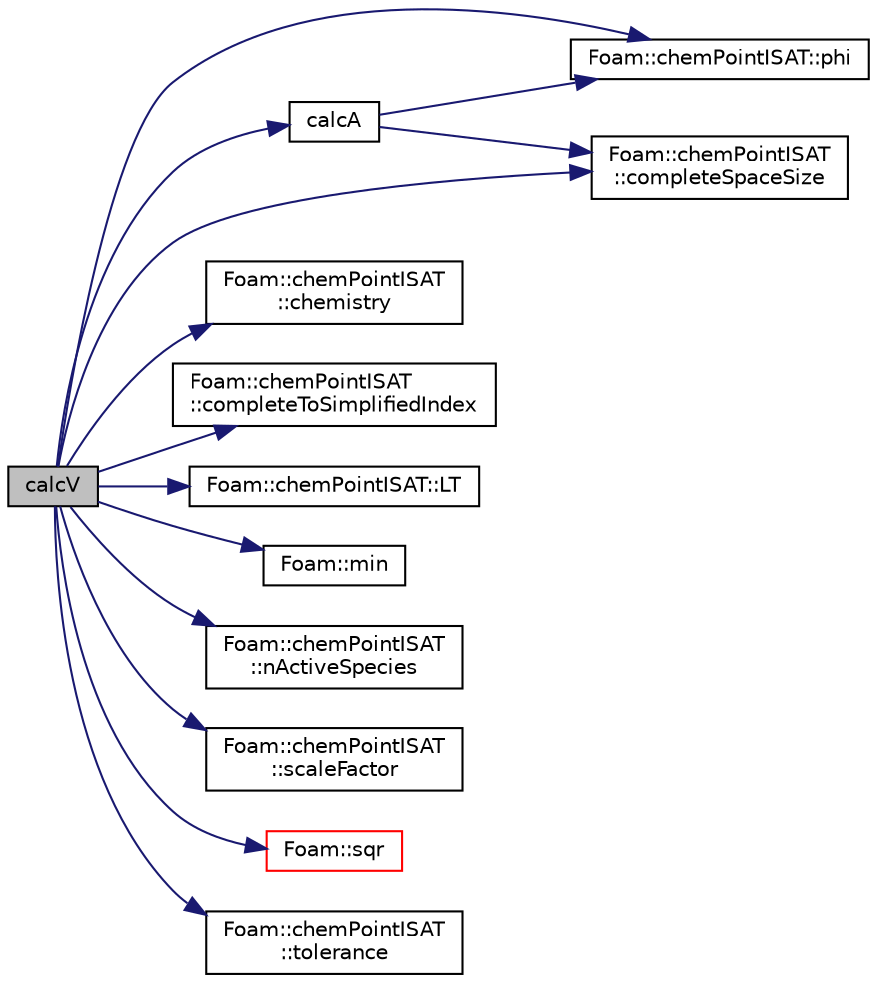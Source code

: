 digraph "calcV"
{
  bgcolor="transparent";
  edge [fontname="Helvetica",fontsize="10",labelfontname="Helvetica",labelfontsize="10"];
  node [fontname="Helvetica",fontsize="10",shape=record];
  rankdir="LR";
  Node23 [label="calcV",height=0.2,width=0.4,color="black", fillcolor="grey75", style="filled", fontcolor="black"];
  Node23 -> Node24 [color="midnightblue",fontsize="10",style="solid",fontname="Helvetica"];
  Node24 [label="calcA",height=0.2,width=0.4,color="black",URL="$a31117.html#a9a2278bd7910f118118bf0fe02c70bd6",tooltip="Compute a the product v^T.phih, with phih = (phi0 + phiq)/2. "];
  Node24 -> Node25 [color="midnightblue",fontsize="10",style="solid",fontname="Helvetica"];
  Node25 [label="Foam::chemPointISAT::phi",height=0.2,width=0.4,color="black",URL="$a31125.html#aa836198e00bf0c0f87235d9b9f4bf5cb"];
  Node24 -> Node26 [color="midnightblue",fontsize="10",style="solid",fontname="Helvetica"];
  Node26 [label="Foam::chemPointISAT\l::completeSpaceSize",height=0.2,width=0.4,color="black",URL="$a31125.html#a0d34126e293267bafd2925286cbe83c6"];
  Node23 -> Node27 [color="midnightblue",fontsize="10",style="solid",fontname="Helvetica"];
  Node27 [label="Foam::chemPointISAT\l::chemistry",height=0.2,width=0.4,color="black",URL="$a31125.html#ab0b8dfc62e59b129ae446c0dff369236",tooltip="Access to the TDACChemistryModel. "];
  Node23 -> Node26 [color="midnightblue",fontsize="10",style="solid",fontname="Helvetica"];
  Node23 -> Node28 [color="midnightblue",fontsize="10",style="solid",fontname="Helvetica"];
  Node28 [label="Foam::chemPointISAT\l::completeToSimplifiedIndex",height=0.2,width=0.4,color="black",URL="$a31125.html#ae3ee4c0772a23ef0ce37692013e2b063"];
  Node23 -> Node29 [color="midnightblue",fontsize="10",style="solid",fontname="Helvetica"];
  Node29 [label="Foam::chemPointISAT::LT",height=0.2,width=0.4,color="black",URL="$a31125.html#a0bfb96cf1a16b161c1307cf36863e8b3"];
  Node23 -> Node30 [color="midnightblue",fontsize="10",style="solid",fontname="Helvetica"];
  Node30 [label="Foam::min",height=0.2,width=0.4,color="black",URL="$a21851.html#a253e112ad2d56d96230ff39ea7f442dc"];
  Node23 -> Node31 [color="midnightblue",fontsize="10",style="solid",fontname="Helvetica"];
  Node31 [label="Foam::chemPointISAT\l::nActiveSpecies",height=0.2,width=0.4,color="black",URL="$a31125.html#ab563ba74f2365a5676685a69b8486dda"];
  Node23 -> Node25 [color="midnightblue",fontsize="10",style="solid",fontname="Helvetica"];
  Node23 -> Node32 [color="midnightblue",fontsize="10",style="solid",fontname="Helvetica"];
  Node32 [label="Foam::chemPointISAT\l::scaleFactor",height=0.2,width=0.4,color="black",URL="$a31125.html#a5f77afadff53f3caa4d61a8f764d95ae"];
  Node23 -> Node33 [color="midnightblue",fontsize="10",style="solid",fontname="Helvetica"];
  Node33 [label="Foam::sqr",height=0.2,width=0.4,color="red",URL="$a21851.html#a277dc11c581d53826ab5090b08f3b17b"];
  Node23 -> Node37 [color="midnightblue",fontsize="10",style="solid",fontname="Helvetica"];
  Node37 [label="Foam::chemPointISAT\l::tolerance",height=0.2,width=0.4,color="black",URL="$a31125.html#a1449b25735401f5dd8fd7b81f43d56f3"];
}
